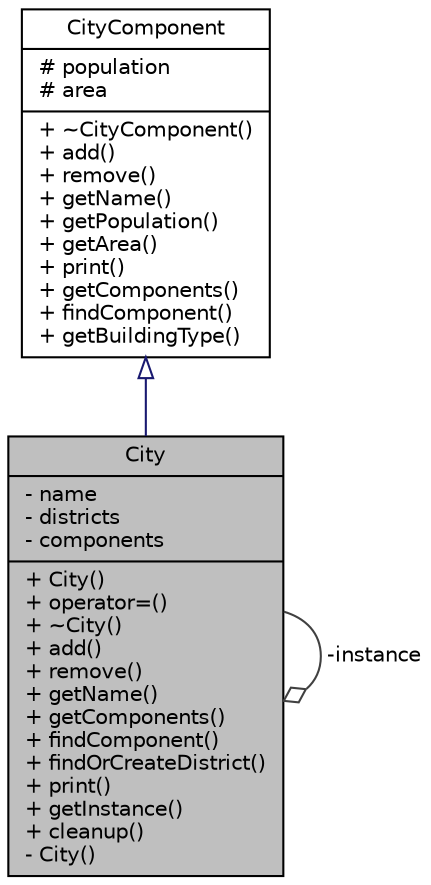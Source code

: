 digraph "City"
{
 // LATEX_PDF_SIZE
  edge [fontname="Helvetica",fontsize="10",labelfontname="Helvetica",labelfontsize="10"];
  node [fontname="Helvetica",fontsize="10",shape=record];
  Node1 [label="{City\n|- name\l- districts\l- components\l|+ City()\l+ operator=()\l+ ~City()\l+ add()\l+ remove()\l+ getName()\l+ getComponents()\l+ findComponent()\l+ findOrCreateDistrict()\l+ print()\l+ getInstance()\l+ cleanup()\l- City()\l}",height=0.2,width=0.4,color="black", fillcolor="grey75", style="filled", fontcolor="black",tooltip="Singleton class representing the entire city structure."];
  Node2 -> Node1 [dir="back",color="midnightblue",fontsize="10",style="solid",arrowtail="onormal",fontname="Helvetica"];
  Node2 [label="{CityComponent\n|# population\l# area\l|+ ~CityComponent()\l+ add()\l+ remove()\l+ getName()\l+ getPopulation()\l+ getArea()\l+ print()\l+ getComponents()\l+ findComponent()\l+ getBuildingType()\l}",height=0.2,width=0.4,color="black", fillcolor="white", style="filled",URL="$classCityComponent.html",tooltip="Abstract base class for city components in a composite pattern."];
  Node1 -> Node1 [color="grey25",fontsize="10",style="solid",label=" -instance" ,arrowhead="odiamond",fontname="Helvetica"];
}
